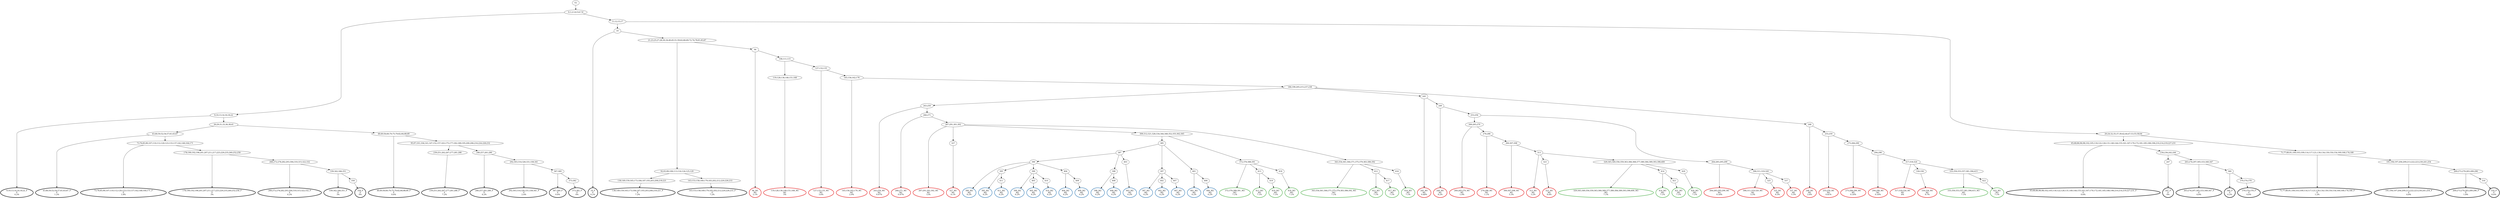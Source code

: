 digraph T {
	{
		rank=same
		171 [penwidth=3,colorscheme=set19,color=0,label="9;10;13;14;16;18;22_P\nP\n4.2%"]
		168 [penwidth=3,colorscheme=set19,color=0,label="43;46;50;52;54;57;61;63;67_P\nP\n1.2%"]
		166 [penwidth=3,colorscheme=set19,color=0,label="73;76;85;90;107;110;112;120;123;133;137;142;148;164;171_P\nP\n1.8%"]
		164 [penwidth=3,colorscheme=set19,color=0,label="178;190;192;196;201;207;211;217;225;229;235;240;252;258_P\nP\n3%"]
		162 [penwidth=3,colorscheme=set19,color=0,label="268;272;278;282;293;304;310;315;322;332_P\nP\n4.2%"]
		160 [penwidth=3,colorscheme=set19,color=0,label="339;342;346;351_P\nP\n3%"]
		158 [penwidth=3,colorscheme=set19,color=0,label="358_P\nP\n6%"]
		156 [penwidth=3,colorscheme=set19,color=0,label="48;49;56;60;70;75;79;82;84;88;89_P\nP\n0.6%"]
		153 [penwidth=3,colorscheme=set19,color=0,label="239;251;262;267;277;281;288_P\nP\n7.2%"]
		151 [penwidth=3,colorscheme=set19,color=0,label="246;257;261;280_P\nP\n4.2%"]
		149 [penwidth=3,colorscheme=set19,color=0,label="292;303;314;326;331;338;341_P\nP\n2.4%"]
		147 [penwidth=3,colorscheme=set19,color=0,label="367;369_P\nP\n0.6%"]
		145 [penwidth=3,colorscheme=set19,color=0,label="373;382_P\nP\n6%"]
		142 [penwidth=3,colorscheme=set19,color=0,label="19_P\nP\n4.2%"]
		138 [penwidth=3,colorscheme=set19,color=0,label="138;149;159;165;173;184;187;193;203;208;218;221_P\nP\n7.2%"]
		136 [penwidth=3,colorscheme=set19,color=0,label="143;153;158;169;179;183;202;212;220;226;233_P\nP\n7.2%"]
		133 [penwidth=3,colorscheme=set19,color=0,label="65;68;86;96;98;102;105;118;122;126;131;140;144;155;161;167;170;172;181;185;188;198;210;214;219;227;231_P\nP\n0.6%"]
		130 [penwidth=3,colorscheme=set19,color=0,label="247_P\nP\n6%"]
		128 [penwidth=3,colorscheme=set19,color=0,label="263;274;297;305;333;340;347_P\nP\n4.8%"]
		126 [penwidth=3,colorscheme=set19,color=0,label="360_P\nP\n4.2%"]
		124 [penwidth=3,colorscheme=set19,color=0,label="370;374;378_P\nP\n6.6%"]
		122 [penwidth=3,colorscheme=set19,color=0,label="71;77;80;91;100;103;109;114;117;121;130;134;139;150;154;160;166;174;180_P\nP\n1.2%"]
		120 [penwidth=3,colorscheme=set19,color=0,label="191;194;197;204;209;213;222;223;230;241;254_P\nP\n4.8%"]
		118 [penwidth=3,colorscheme=set19,color=0,label="269;273;279;283;289;296_P\nP\n1.8%"]
		116 [penwidth=3,colorscheme=set19,color=0,label="316_P\nP\n6.6%"]
		114 [penwidth=3,colorscheme=set19,color=1,label="94_M1\nM1\n2.1%"]
		111 [penwidth=3,colorscheme=set19,color=1,label="119;128;136;146;151;168_M1\nM1\n5%"]
		109 [penwidth=3,colorscheme=set19,color=1,label="127;132;135_M1\nM1\n3.6%"]
		107 [penwidth=3,colorscheme=set19,color=1,label="145;156;162;176_M1\nM1\n2.9%"]
		104 [penwidth=3,colorscheme=set19,color=1,label="243;250_M1\nM1\n0.97%"]
		102 [penwidth=3,colorscheme=set19,color=1,label="266;271_M1\nM1\n0.97%"]
		100 [penwidth=3,colorscheme=set19,color=1,label="287;291;301;302_M1\nM1\n13%"]
		98 [penwidth=3,colorscheme=set19,color=1,label="327_M1\nM1\n6.1%"]
		96 [penwidth=3,colorscheme=set19,color=1,label="245_M1\nM1\n0.48%"]
		94 [penwidth=3,colorscheme=set19,color=1,label="249_M1\nM1\n8.2%"]
		91 [penwidth=3,colorscheme=set19,color=1,label="260;265;270_M1\nM1\n1.9%"]
		89 [penwidth=3,colorscheme=set19,color=1,label="276;286_M1\nM1\n1.1%"]
		87 [penwidth=3,colorscheme=set19,color=1,label="300;307;308_M1\nM1\n5.3%"]
		85 [penwidth=3,colorscheme=set19,color=1,label="313_M1\nM1\n3.2%"]
		83 [penwidth=3,colorscheme=set19,color=1,label="323_M1\nM1\n8.4%"]
		81 [penwidth=3,colorscheme=set19,color=1,label="264;285;295;299_M1\nM1\n0.16%"]
		79 [penwidth=3,colorscheme=set19,color=1,label="306;311;319;320_M1\nM1\n5.5%"]
		77 [penwidth=3,colorscheme=set19,color=1,label="325_M1\nM1\n6.5%"]
		75 [penwidth=3,colorscheme=set19,color=1,label="337_M1\nM1\n5.5%"]
		73 [penwidth=3,colorscheme=set19,color=1,label="248_M1\nM1\n2.6%"]
		71 [penwidth=3,colorscheme=set19,color=1,label="255;259_M1\nM1\n0.81%"]
		69 [penwidth=3,colorscheme=set19,color=1,label="275;284;290_M1\nM1\n0.16%"]
		67 [penwidth=3,colorscheme=set19,color=1,label="294;298_M1\nM1\n0.16%"]
		65 [penwidth=3,colorscheme=set19,color=1,label="317;318;324_M1\nM1\n6%"]
		63 [penwidth=3,colorscheme=set19,color=1,label="330;336_M1\nM1\n9.7%"]
		58 [penwidth=3,colorscheme=set19,color=2,label="390_M2\nM2\n6.2%"]
		56 [penwidth=3,colorscheme=set19,color=2,label="395_M2\nM2\n6.2%"]
		54 [penwidth=3,colorscheme=set19,color=2,label="411_M2\nM2\n6.2%"]
		52 [penwidth=3,colorscheme=set19,color=2,label="399_M2\nM2\n6.2%"]
		50 [penwidth=3,colorscheme=set19,color=2,label="405_M2\nM2\n6.2%"]
		48 [penwidth=3,colorscheme=set19,color=2,label="410_M2\nM2\n6.2%"]
		46 [penwidth=3,colorscheme=set19,color=2,label="404_M2\nM2\n6.2%"]
		44 [penwidth=3,colorscheme=set19,color=2,label="409_M2\nM2\n6.2%"]
		42 [penwidth=3,colorscheme=set19,color=2,label="398_M2\nM2\n6.2%"]
		40 [penwidth=3,colorscheme=set19,color=2,label="408_M2\nM2\n6.2%"]
		38 [penwidth=3,colorscheme=set19,color=2,label="403_M2\nM2\n6.2%"]
		36 [penwidth=3,colorscheme=set19,color=2,label="397_M2\nM2\n6.2%"]
		34 [penwidth=3,colorscheme=set19,color=2,label="402_M2\nM2\n6.2%"]
		32 [penwidth=3,colorscheme=set19,color=2,label="407_M2\nM2\n6.2%"]
		30 [penwidth=3,colorscheme=set19,color=2,label="401_M2\nM2\n6.2%"]
		28 [penwidth=3,colorscheme=set19,color=2,label="406_M2\nM2\n6.2%"]
		26 [penwidth=3,colorscheme=set19,color=3,label="372;376;388;391_M3\nM3\n7.1%"]
		24 [penwidth=3,colorscheme=set19,color=3,label="413_M3\nM3\n7.1%"]
		22 [penwidth=3,colorscheme=set19,color=3,label="419_M3\nM3\n7.1%"]
		20 [penwidth=3,colorscheme=set19,color=3,label="418_M3\nM3\n7.1%"]
		18 [penwidth=3,colorscheme=set19,color=3,label="343;354;361;364;371;375;379;383;386;392_M3\nM3\n7.1%"]
		16 [penwidth=3,colorscheme=set19,color=3,label="412_M3\nM3\n7.1%"]
		14 [penwidth=3,colorscheme=set19,color=3,label="417_M3\nM3\n7.1%"]
		12 [penwidth=3,colorscheme=set19,color=3,label="416_M3\nM3\n7.1%"]
		10 [penwidth=3,colorscheme=set19,color=3,label="329;345;349;356;359;363;366;368;377;380;384;389;393;396;400_M3\nM3\n7.1%"]
		8 [penwidth=3,colorscheme=set19,color=3,label="414_M3\nM3\n7.1%"]
		6 [penwidth=3,colorscheme=set19,color=3,label="421_M3\nM3\n7.1%"]
		4 [penwidth=3,colorscheme=set19,color=3,label="420_M3\nM3\n7.1%"]
		2 [penwidth=3,colorscheme=set19,color=3,label="335;350;353;357;381;394;415_M3\nM3\n7.1%"]
		0 [penwidth=3,colorscheme=set19,color=3,label="422_M3\nM3\n7.1%"]
	}
	174 [label="GL"]
	173 [label="0;1;2;3;4;5;6;7;8"]
	172 [label="9;10;13;14;16;18;22"]
	170 [label="26;29;31;33;36;38;41"]
	169 [label="43;46;50;52;54;57;61;63;67"]
	167 [label="73;76;85;90;107;110;112;120;123;133;137;142;148;164;171"]
	165 [label="178;190;192;196;201;207;211;217;225;229;235;240;252;258"]
	163 [label="268;272;278;282;293;304;310;315;322;332"]
	161 [label="339;342;346;351"]
	159 [label="358"]
	157 [label="48;49;56;60;70;75;79;82;84;88;89"]
	155 [label="95;97;101;104;141;147;152;157;163;175;177;182;189;195;200;206;216;224;228;232"]
	154 [label="239;251;262;267;277;281;288"]
	152 [label="246;257;261;280"]
	150 [label="292;303;314;326;331;338;341"]
	148 [label="367;369"]
	146 [label="373;382"]
	144 [label="11;12;15;17"]
	143 [label="19"]
	141 [label="21;23;25;27;28;30;34;40;45;51;59;62;66;69;72;74;78;81;83;87"]
	140 [label="92;93;99;108;113;116;124;125;129"]
	139 [label="138;149;159;165;173;184;187;193;203;208;218;221"]
	137 [label="143;153;158;169;179;183;202;212;220;226;233"]
	135 [label="20;24;32;35;37;39;42;44;47;53;55;58;64"]
	134 [label="65;68;86;96;98;102;105;118;122;126;131;140;144;155;161;167;170;172;181;185;188;198;210;214;219;227;231"]
	132 [label="234;236;242;244"]
	131 [label="247"]
	129 [label="263;274;297;305;333;340;347"]
	127 [label="360"]
	125 [label="370;374;378"]
	123 [label="71;77;80;91;100;103;109;114;117;121;130;134;139;150;154;160;166;174;180"]
	121 [label="191;194;197;204;209;213;222;223;230;241;254"]
	119 [label="269;273;279;283;289;296"]
	117 [label="316"]
	115 [label="94"]
	113 [label="106;111;115"]
	112 [label="119;128;136;146;151;168"]
	110 [label="127;132;135"]
	108 [label="145;156;162;176"]
	106 [label="186;199;205;215;237;238"]
	105 [label="243;250"]
	103 [label="266;271"]
	101 [label="287;291;301;302"]
	99 [label="327"]
	97 [label="245"]
	95 [label="249"]
	93 [label="253;256"]
	92 [label="260;265;270"]
	90 [label="276;286"]
	88 [label="300;307;308"]
	86 [label="313"]
	84 [label="323"]
	82 [label="264;285;295;299"]
	80 [label="306;311;319;320"]
	78 [label="325"]
	76 [label="337"]
	74 [label="248"]
	72 [label="255;259"]
	70 [label="275;284;290"]
	68 [label="294;298"]
	66 [label="317;318;324"]
	64 [label="330;336"]
	62 [label="309;312;321;328;334;344;348;352;355;362;365"]
	61 [label="385"]
	60 [label="387"]
	59 [label="390"]
	57 [label="395"]
	55 [label="411"]
	53 [label="399"]
	51 [label="405"]
	49 [label="410"]
	47 [label="404"]
	45 [label="409"]
	43 [label="398"]
	41 [label="408"]
	39 [label="403"]
	37 [label="397"]
	35 [label="402"]
	33 [label="407"]
	31 [label="401"]
	29 [label="406"]
	27 [label="372;376;388;391"]
	25 [label="413"]
	23 [label="419"]
	21 [label="418"]
	19 [label="343;354;361;364;371;375;379;383;386;392"]
	17 [label="412"]
	15 [label="417"]
	13 [label="416"]
	11 [label="329;345;349;356;359;363;366;368;377;380;384;389;393;396;400"]
	9 [label="414"]
	7 [label="421"]
	5 [label="420"]
	3 [label="335;350;353;357;381;394;415"]
	1 [label="422"]
	174 -> 173
	173 -> 172
	173 -> 144
	172 -> 171
	172 -> 170
	170 -> 169
	170 -> 157
	169 -> 168
	169 -> 167
	167 -> 166
	167 -> 165
	165 -> 164
	165 -> 163
	163 -> 162
	163 -> 161
	161 -> 160
	161 -> 159
	159 -> 158
	157 -> 156
	157 -> 155
	155 -> 154
	155 -> 152
	154 -> 153
	152 -> 151
	152 -> 150
	150 -> 149
	150 -> 148
	148 -> 147
	148 -> 146
	146 -> 145
	144 -> 143
	144 -> 135
	143 -> 142
	143 -> 141
	141 -> 140
	141 -> 115
	140 -> 139
	140 -> 137
	139 -> 138
	137 -> 136
	135 -> 134
	135 -> 123
	134 -> 133
	134 -> 132
	132 -> 131
	132 -> 129
	131 -> 130
	129 -> 128
	129 -> 127
	127 -> 126
	127 -> 125
	125 -> 124
	123 -> 122
	123 -> 121
	121 -> 120
	121 -> 119
	119 -> 118
	119 -> 117
	117 -> 116
	115 -> 114
	115 -> 113
	113 -> 112
	113 -> 110
	112 -> 111
	110 -> 109
	110 -> 108
	108 -> 107
	108 -> 106
	106 -> 105
	106 -> 97
	106 -> 74
	105 -> 104
	105 -> 103
	103 -> 102
	103 -> 101
	101 -> 100
	101 -> 99
	101 -> 62
	101 -> 19
	99 -> 98
	97 -> 96
	97 -> 95
	95 -> 94
	95 -> 93
	93 -> 92
	93 -> 82
	92 -> 91
	92 -> 90
	90 -> 89
	90 -> 88
	88 -> 87
	88 -> 86
	86 -> 85
	86 -> 84
	86 -> 11
	84 -> 83
	82 -> 81
	82 -> 80
	80 -> 79
	80 -> 78
	80 -> 76
	78 -> 77
	76 -> 75
	74 -> 73
	74 -> 72
	72 -> 71
	72 -> 70
	70 -> 69
	70 -> 68
	68 -> 67
	68 -> 66
	66 -> 65
	66 -> 64
	66 -> 3
	64 -> 63
	62 -> 61
	62 -> 27
	61 -> 60
	61 -> 37
	61 -> 31
	60 -> 59
	60 -> 43
	60 -> 39
	59 -> 58
	59 -> 57
	59 -> 53
	59 -> 47
	57 -> 56
	57 -> 55
	55 -> 54
	53 -> 52
	53 -> 51
	53 -> 49
	51 -> 50
	49 -> 48
	47 -> 46
	47 -> 45
	45 -> 44
	43 -> 42
	43 -> 41
	41 -> 40
	39 -> 38
	37 -> 36
	37 -> 35
	37 -> 33
	35 -> 34
	33 -> 32
	31 -> 30
	31 -> 29
	29 -> 28
	27 -> 26
	27 -> 25
	27 -> 21
	25 -> 24
	25 -> 23
	23 -> 22
	21 -> 20
	19 -> 18
	19 -> 17
	19 -> 13
	17 -> 16
	17 -> 15
	15 -> 14
	13 -> 12
	11 -> 10
	11 -> 9
	11 -> 5
	9 -> 8
	9 -> 7
	7 -> 6
	5 -> 4
	3 -> 2
	3 -> 1
	1 -> 0
}
